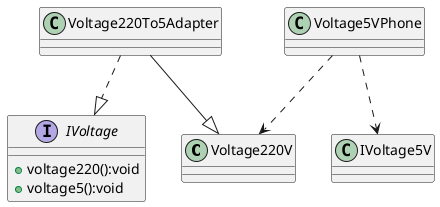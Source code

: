 @startuml

class Voltage220V
class Voltage220To5Adapter
interface IVoltage
class Voltage5VPhone

Voltage220To5Adapter --|> Voltage220V
Voltage220To5Adapter ..|> IVoltage

Voltage5VPhone ..> IVoltage5V
Voltage5VPhone ..> Voltage220V

interface IVoltage {
    + voltage220():void
    + voltage5():void
}

@enduml